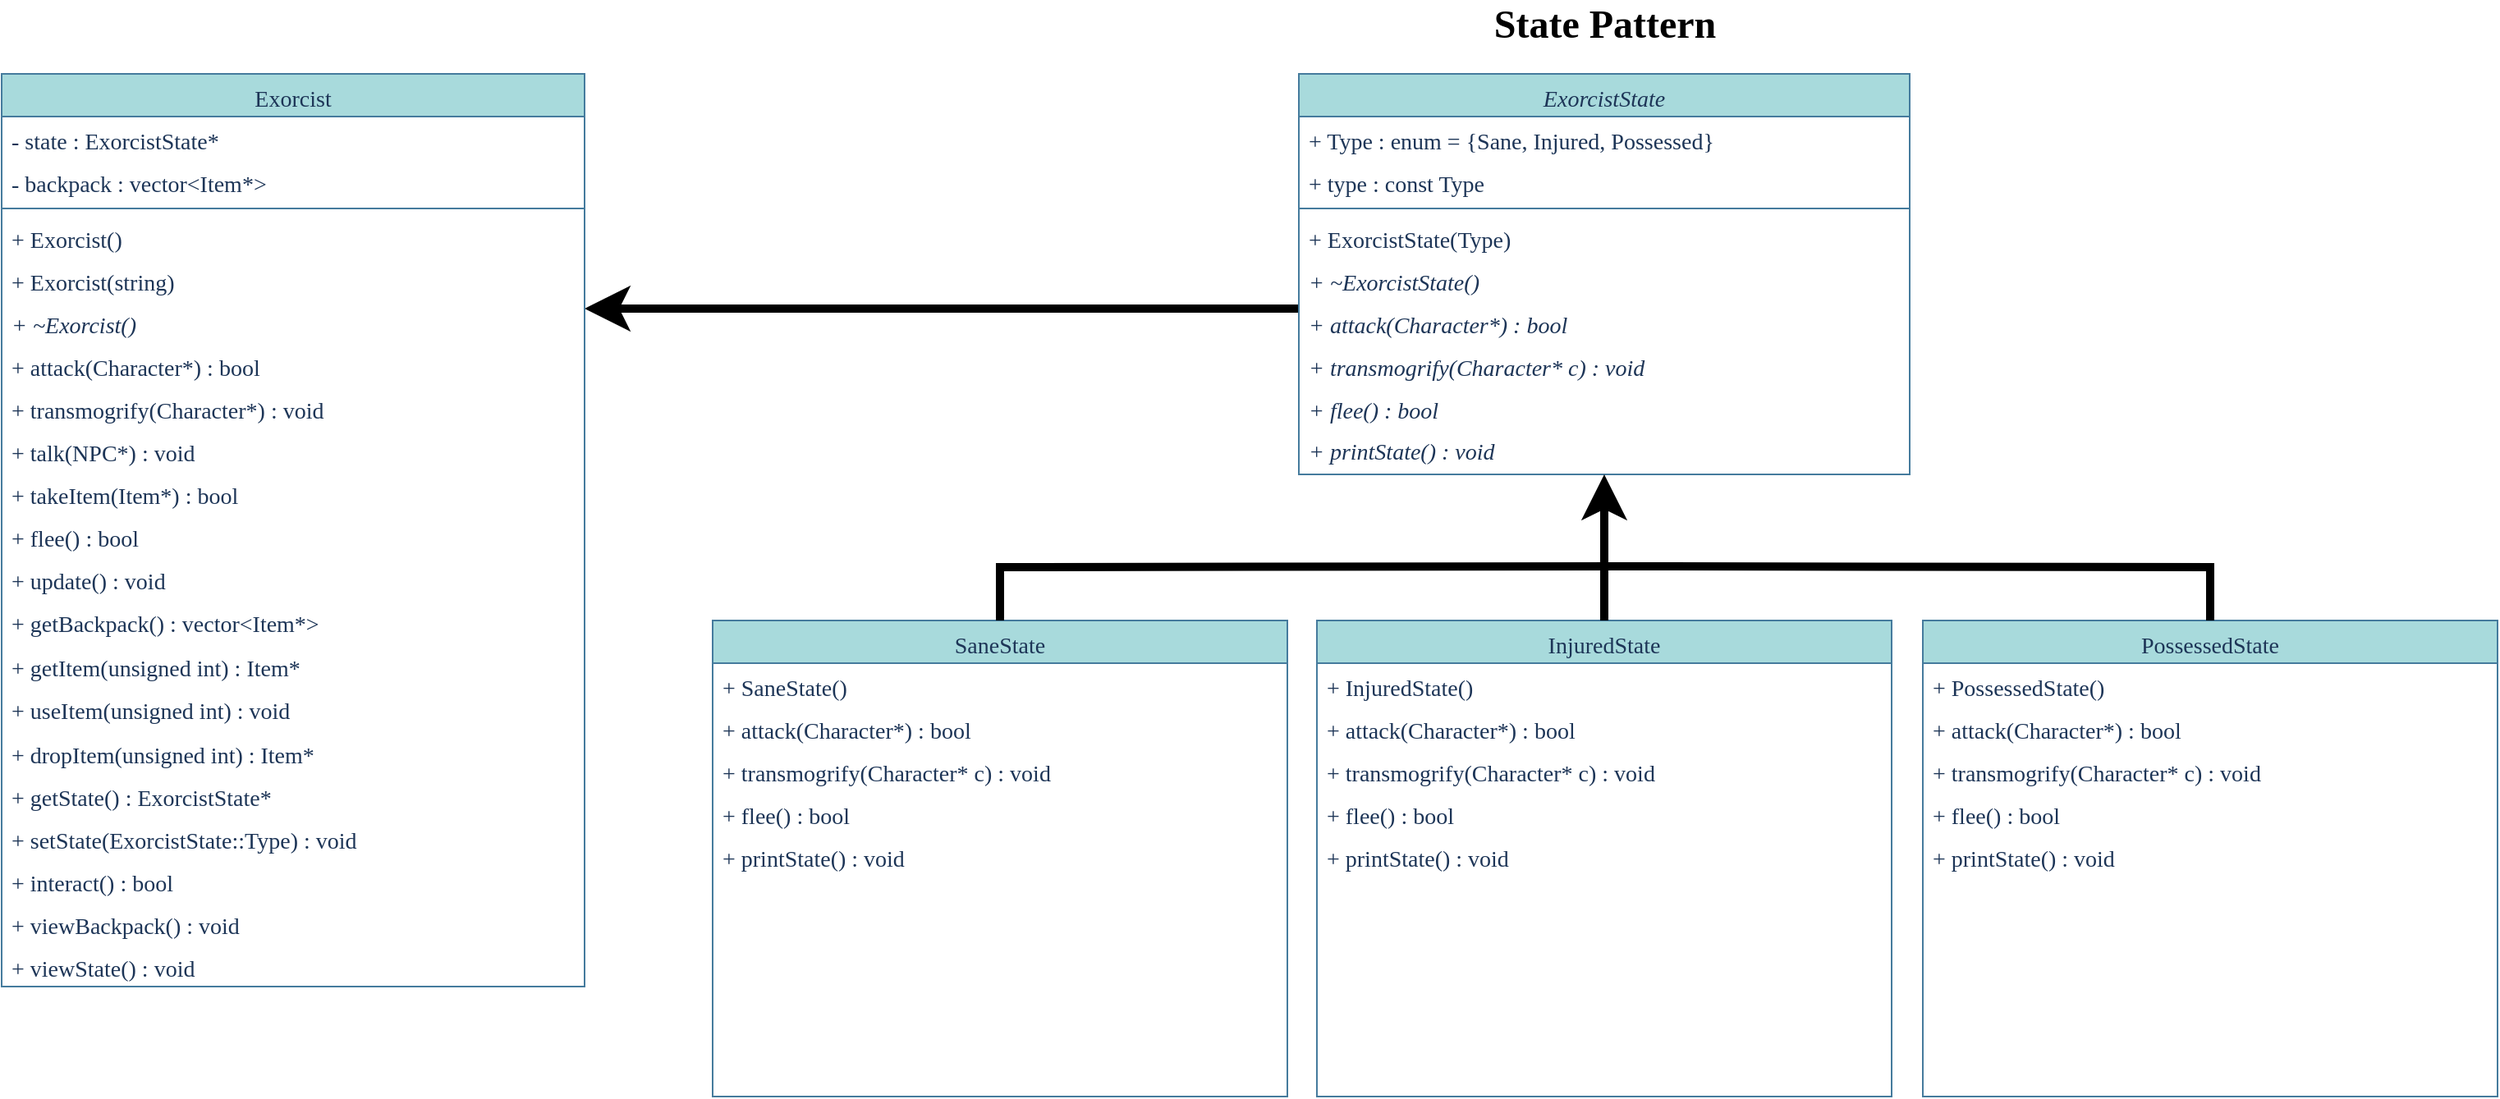 <mxfile version="15.8.7" type="device"><diagram id="C5RBs43oDa-KdzZeNtuy" name="Page-1"><mxGraphModel dx="813" dy="494" grid="0" gridSize="10" guides="1" tooltips="1" connect="1" arrows="1" fold="1" page="0" pageScale="1" pageWidth="827" pageHeight="1169" background="none" math="0" shadow="0"><root><mxCell id="WIyWlLk6GJQsqaUBKTNV-0"/><mxCell id="WIyWlLk6GJQsqaUBKTNV-1" parent="WIyWlLk6GJQsqaUBKTNV-0"/><mxCell id="durIOvbMBEpZfZe9ep9S-40" value="" style="endArrow=classic;endFill=1;endSize=12;html=1;rounded=0;edgeStyle=orthogonalEdgeStyle;strokeWidth=5;exitX=0;exitY=0.192;exitDx=0;exitDy=0;exitPerimeter=0;entryX=1;entryY=0.193;entryDx=0;entryDy=0;entryPerimeter=0;" parent="WIyWlLk6GJQsqaUBKTNV-1" edge="1" target="8Y_KJLKDaW1bK6jdMJo8-6" source="durIOvbMBEpZfZe9ep9S-5"><mxGeometry width="160" relative="1" as="geometry"><mxPoint x="818" y="176.0" as="sourcePoint"/><mxPoint x="431" y="204" as="targetPoint"/><Array as="points"/></mxGeometry></mxCell><mxCell id="durIOvbMBEpZfZe9ep9S-22" value="&lt;font color=&quot;#000000&quot; size=&quot;1&quot;&gt;&lt;b style=&quot;font-size: 24px&quot;&gt;State Pattern&lt;/b&gt;&lt;/font&gt;" style="text;html=1;resizable=0;autosize=1;align=center;verticalAlign=middle;points=[];rounded=0;fontFamily=Fira Code;" parent="WIyWlLk6GJQsqaUBKTNV-1" vertex="1"><mxGeometry x="894" y="45" width="202" height="22" as="geometry"/></mxCell><mxCell id="durIOvbMBEpZfZe9ep9S-2" value="ExorcistState" style="swimlane;fontStyle=2;align=center;verticalAlign=top;childLayout=stackLayout;horizontal=1;startSize=26;horizontalStack=0;resizeParent=1;resizeLast=0;collapsible=1;marginBottom=0;rounded=0;shadow=0;strokeWidth=1;fontSize=14;fontFamily=Fira Code;fillColor=#A8DADC;strokeColor=#457B9D;fontColor=#1D3557;" parent="WIyWlLk6GJQsqaUBKTNV-1" vertex="1"><mxGeometry x="809" y="86" width="372" height="244" as="geometry"><mxRectangle x="230" y="140" width="160" height="26" as="alternateBounds"/></mxGeometry></mxCell><mxCell id="mfgN3Thx5yHcKQJx6UDI-1" value="+ Type : enum = {Sane, Injured, Possessed}" style="text;align=left;verticalAlign=top;spacingLeft=4;spacingRight=4;overflow=hidden;rotatable=0;points=[[0,0.5],[1,0.5]];portConstraint=eastwest;fontSize=14;fontFamily=Fira Code;fontColor=#1D3557;" vertex="1" parent="durIOvbMBEpZfZe9ep9S-2"><mxGeometry y="26" width="372" height="26" as="geometry"/></mxCell><mxCell id="mfgN3Thx5yHcKQJx6UDI-3" value="+ type : const Type" style="text;align=left;verticalAlign=top;spacingLeft=4;spacingRight=4;overflow=hidden;rotatable=0;points=[[0,0.5],[1,0.5]];portConstraint=eastwest;fontSize=14;fontFamily=Fira Code;fontColor=#1D3557;" vertex="1" parent="durIOvbMBEpZfZe9ep9S-2"><mxGeometry y="52" width="372" height="26" as="geometry"/></mxCell><mxCell id="mfgN3Thx5yHcKQJx6UDI-0" value="" style="line;html=1;strokeWidth=1;align=left;verticalAlign=middle;spacingTop=-1;spacingLeft=3;spacingRight=3;rotatable=0;labelPosition=right;points=[];portConstraint=eastwest;fontSize=14;fontFamily=Fira Code;labelBackgroundColor=#F1FAEE;fillColor=#A8DADC;strokeColor=#457B9D;fontColor=#1D3557;" vertex="1" parent="durIOvbMBEpZfZe9ep9S-2"><mxGeometry y="78" width="372" height="8" as="geometry"/></mxCell><mxCell id="durIOvbMBEpZfZe9ep9S-3" value="+ ExorcistState(Type)" style="text;align=left;verticalAlign=top;spacingLeft=4;spacingRight=4;overflow=hidden;rotatable=0;points=[[0,0.5],[1,0.5]];portConstraint=eastwest;fontSize=14;fontFamily=Fira Code;fontColor=#1D3557;" parent="durIOvbMBEpZfZe9ep9S-2" vertex="1"><mxGeometry y="86" width="372" height="26" as="geometry"/></mxCell><mxCell id="durIOvbMBEpZfZe9ep9S-4" value="+ ~ExorcistState()" style="text;align=left;verticalAlign=top;spacingLeft=4;spacingRight=4;overflow=hidden;rotatable=0;points=[[0,0.5],[1,0.5]];portConstraint=eastwest;fontSize=14;fontFamily=Fira Code;fontColor=#1D3557;fontStyle=2" parent="durIOvbMBEpZfZe9ep9S-2" vertex="1"><mxGeometry y="112" width="372" height="26" as="geometry"/></mxCell><mxCell id="durIOvbMBEpZfZe9ep9S-5" value="+ attack(Character*) : bool" style="text;align=left;verticalAlign=top;spacingLeft=4;spacingRight=4;overflow=hidden;rotatable=0;points=[[0,0.5],[1,0.5]];portConstraint=eastwest;fontSize=14;fontFamily=Fira Code;fontColor=#1D3557;fontStyle=2" parent="durIOvbMBEpZfZe9ep9S-2" vertex="1"><mxGeometry y="138" width="372" height="26" as="geometry"/></mxCell><mxCell id="S8yrbNad_NO-pQbBbojh-4" value="+ transmogrify(Character* c) : void" style="text;align=left;verticalAlign=top;spacingLeft=4;spacingRight=4;overflow=hidden;rotatable=0;points=[[0,0.5],[1,0.5]];portConstraint=eastwest;fontSize=14;fontFamily=Fira Code;fontColor=#1D3557;fontStyle=2" parent="durIOvbMBEpZfZe9ep9S-2" vertex="1"><mxGeometry y="164" width="372" height="26" as="geometry"/></mxCell><mxCell id="durIOvbMBEpZfZe9ep9S-6" value="+ flee() : bool" style="text;align=left;verticalAlign=top;spacingLeft=4;spacingRight=4;overflow=hidden;rotatable=0;points=[[0,0.5],[1,0.5]];portConstraint=eastwest;fontSize=14;fontFamily=Fira Code;fontColor=#1D3557;fontStyle=2" parent="durIOvbMBEpZfZe9ep9S-2" vertex="1"><mxGeometry y="190" width="372" height="25" as="geometry"/></mxCell><mxCell id="mfgN3Thx5yHcKQJx6UDI-4" value="+ printState() : void" style="text;align=left;verticalAlign=top;spacingLeft=4;spacingRight=4;overflow=hidden;rotatable=0;points=[[0,0.5],[1,0.5]];portConstraint=eastwest;fontSize=14;fontFamily=Fira Code;fontColor=#1D3557;fontStyle=2" vertex="1" parent="durIOvbMBEpZfZe9ep9S-2"><mxGeometry y="215" width="372" height="26" as="geometry"/></mxCell><mxCell id="durIOvbMBEpZfZe9ep9S-7" value="SaneState" style="swimlane;fontStyle=0;align=center;verticalAlign=top;childLayout=stackLayout;horizontal=1;startSize=26;horizontalStack=0;resizeParent=1;resizeLast=0;collapsible=1;marginBottom=0;rounded=0;shadow=0;strokeWidth=1;fontSize=14;fontFamily=Fira Code;fillColor=#A8DADC;strokeColor=#457B9D;fontColor=#1D3557;" parent="WIyWlLk6GJQsqaUBKTNV-1" vertex="1"><mxGeometry x="452" y="419" width="350" height="290" as="geometry"><mxRectangle x="230" y="140" width="160" height="26" as="alternateBounds"/></mxGeometry></mxCell><mxCell id="durIOvbMBEpZfZe9ep9S-8" value="+ SaneState()" style="text;align=left;verticalAlign=top;spacingLeft=4;spacingRight=4;overflow=hidden;rotatable=0;points=[[0,0.5],[1,0.5]];portConstraint=eastwest;fontSize=14;fontFamily=Fira Code;fontColor=#1D3557;" parent="durIOvbMBEpZfZe9ep9S-7" vertex="1"><mxGeometry y="26" width="350" height="26" as="geometry"/></mxCell><mxCell id="durIOvbMBEpZfZe9ep9S-9" value="+ attack(Character*) : bool" style="text;align=left;verticalAlign=top;spacingLeft=4;spacingRight=4;overflow=hidden;rotatable=0;points=[[0,0.5],[1,0.5]];portConstraint=eastwest;fontSize=14;fontFamily=Fira Code;fontColor=#1D3557;fontStyle=0" parent="durIOvbMBEpZfZe9ep9S-7" vertex="1"><mxGeometry y="52" width="350" height="26" as="geometry"/></mxCell><mxCell id="S8yrbNad_NO-pQbBbojh-1" value="+ transmogrify(Character* c) : void" style="text;align=left;verticalAlign=top;spacingLeft=4;spacingRight=4;overflow=hidden;rotatable=0;points=[[0,0.5],[1,0.5]];portConstraint=eastwest;fontSize=14;fontFamily=Fira Code;fontColor=#1D3557;fontStyle=0" parent="durIOvbMBEpZfZe9ep9S-7" vertex="1"><mxGeometry y="78" width="350" height="26" as="geometry"/></mxCell><mxCell id="durIOvbMBEpZfZe9ep9S-10" value="+ flee() : bool" style="text;align=left;verticalAlign=top;spacingLeft=4;spacingRight=4;overflow=hidden;rotatable=0;points=[[0,0.5],[1,0.5]];portConstraint=eastwest;fontSize=14;fontFamily=Fira Code;fontColor=#1D3557;fontStyle=0" parent="durIOvbMBEpZfZe9ep9S-7" vertex="1"><mxGeometry y="104" width="350" height="26" as="geometry"/></mxCell><mxCell id="mfgN3Thx5yHcKQJx6UDI-5" value="+ printState() : void" style="text;align=left;verticalAlign=top;spacingLeft=4;spacingRight=4;overflow=hidden;rotatable=0;points=[[0,0.5],[1,0.5]];portConstraint=eastwest;fontSize=14;fontFamily=Fira Code;fontColor=#1D3557;fontStyle=0" vertex="1" parent="durIOvbMBEpZfZe9ep9S-7"><mxGeometry y="130" width="350" height="26" as="geometry"/></mxCell><mxCell id="durIOvbMBEpZfZe9ep9S-11" value="PossessedState" style="swimlane;fontStyle=0;align=center;verticalAlign=top;childLayout=stackLayout;horizontal=1;startSize=26;horizontalStack=0;resizeParent=1;resizeLast=0;collapsible=1;marginBottom=0;rounded=0;shadow=0;strokeWidth=1;fontSize=14;fontFamily=Fira Code;fillColor=#A8DADC;strokeColor=#457B9D;fontColor=#1D3557;" parent="WIyWlLk6GJQsqaUBKTNV-1" vertex="1"><mxGeometry x="1189" y="419" width="350" height="290" as="geometry"><mxRectangle x="230" y="140" width="160" height="26" as="alternateBounds"/></mxGeometry></mxCell><mxCell id="durIOvbMBEpZfZe9ep9S-12" value="+ PossessedState()" style="text;align=left;verticalAlign=top;spacingLeft=4;spacingRight=4;overflow=hidden;rotatable=0;points=[[0,0.5],[1,0.5]];portConstraint=eastwest;fontSize=14;fontFamily=Fira Code;fontColor=#1D3557;" parent="durIOvbMBEpZfZe9ep9S-11" vertex="1"><mxGeometry y="26" width="350" height="26" as="geometry"/></mxCell><mxCell id="durIOvbMBEpZfZe9ep9S-13" value="+ attack(Character*) : bool" style="text;align=left;verticalAlign=top;spacingLeft=4;spacingRight=4;overflow=hidden;rotatable=0;points=[[0,0.5],[1,0.5]];portConstraint=eastwest;fontSize=14;fontFamily=Fira Code;fontColor=#1D3557;fontStyle=0" parent="durIOvbMBEpZfZe9ep9S-11" vertex="1"><mxGeometry y="52" width="350" height="26" as="geometry"/></mxCell><mxCell id="S8yrbNad_NO-pQbBbojh-3" value="+ transmogrify(Character* c) : void" style="text;align=left;verticalAlign=top;spacingLeft=4;spacingRight=4;overflow=hidden;rotatable=0;points=[[0,0.5],[1,0.5]];portConstraint=eastwest;fontSize=14;fontFamily=Fira Code;fontColor=#1D3557;fontStyle=0" parent="durIOvbMBEpZfZe9ep9S-11" vertex="1"><mxGeometry y="78" width="350" height="26" as="geometry"/></mxCell><mxCell id="durIOvbMBEpZfZe9ep9S-14" value="+ flee() : bool" style="text;align=left;verticalAlign=top;spacingLeft=4;spacingRight=4;overflow=hidden;rotatable=0;points=[[0,0.5],[1,0.5]];portConstraint=eastwest;fontSize=14;fontFamily=Fira Code;fontColor=#1D3557;fontStyle=0" parent="durIOvbMBEpZfZe9ep9S-11" vertex="1"><mxGeometry y="104" width="350" height="26" as="geometry"/></mxCell><mxCell id="mfgN3Thx5yHcKQJx6UDI-7" value="+ printState() : void" style="text;align=left;verticalAlign=top;spacingLeft=4;spacingRight=4;overflow=hidden;rotatable=0;points=[[0,0.5],[1,0.5]];portConstraint=eastwest;fontSize=14;fontFamily=Fira Code;fontColor=#1D3557;fontStyle=0" vertex="1" parent="durIOvbMBEpZfZe9ep9S-11"><mxGeometry y="130" width="350" height="26" as="geometry"/></mxCell><mxCell id="durIOvbMBEpZfZe9ep9S-15" value="InjuredState" style="swimlane;fontStyle=0;align=center;verticalAlign=top;childLayout=stackLayout;horizontal=1;startSize=26;horizontalStack=0;resizeParent=1;resizeLast=0;collapsible=1;marginBottom=0;rounded=0;shadow=0;strokeWidth=1;fontSize=14;fontFamily=Fira Code;fillColor=#A8DADC;strokeColor=#457B9D;fontColor=#1D3557;" parent="WIyWlLk6GJQsqaUBKTNV-1" vertex="1"><mxGeometry x="820" y="419" width="350" height="290" as="geometry"><mxRectangle x="230" y="140" width="160" height="26" as="alternateBounds"/></mxGeometry></mxCell><mxCell id="durIOvbMBEpZfZe9ep9S-16" value="+ InjuredState()" style="text;align=left;verticalAlign=top;spacingLeft=4;spacingRight=4;overflow=hidden;rotatable=0;points=[[0,0.5],[1,0.5]];portConstraint=eastwest;fontSize=14;fontFamily=Fira Code;fontColor=#1D3557;" parent="durIOvbMBEpZfZe9ep9S-15" vertex="1"><mxGeometry y="26" width="350" height="26" as="geometry"/></mxCell><mxCell id="durIOvbMBEpZfZe9ep9S-17" value="+ attack(Character*) : bool" style="text;align=left;verticalAlign=top;spacingLeft=4;spacingRight=4;overflow=hidden;rotatable=0;points=[[0,0.5],[1,0.5]];portConstraint=eastwest;fontSize=14;fontFamily=Fira Code;fontColor=#1D3557;fontStyle=0" parent="durIOvbMBEpZfZe9ep9S-15" vertex="1"><mxGeometry y="52" width="350" height="26" as="geometry"/></mxCell><mxCell id="S8yrbNad_NO-pQbBbojh-2" value="+ transmogrify(Character* c) : void" style="text;align=left;verticalAlign=top;spacingLeft=4;spacingRight=4;overflow=hidden;rotatable=0;points=[[0,0.5],[1,0.5]];portConstraint=eastwest;fontSize=14;fontFamily=Fira Code;fontColor=#1D3557;fontStyle=0" parent="durIOvbMBEpZfZe9ep9S-15" vertex="1"><mxGeometry y="78" width="350" height="26" as="geometry"/></mxCell><mxCell id="durIOvbMBEpZfZe9ep9S-18" value="+ flee() : bool" style="text;align=left;verticalAlign=top;spacingLeft=4;spacingRight=4;overflow=hidden;rotatable=0;points=[[0,0.5],[1,0.5]];portConstraint=eastwest;fontSize=14;fontFamily=Fira Code;fontColor=#1D3557;fontStyle=0" parent="durIOvbMBEpZfZe9ep9S-15" vertex="1"><mxGeometry y="104" width="350" height="26" as="geometry"/></mxCell><mxCell id="mfgN3Thx5yHcKQJx6UDI-6" value="+ printState() : void" style="text;align=left;verticalAlign=top;spacingLeft=4;spacingRight=4;overflow=hidden;rotatable=0;points=[[0,0.5],[1,0.5]];portConstraint=eastwest;fontSize=14;fontFamily=Fira Code;fontColor=#1D3557;fontStyle=0" vertex="1" parent="durIOvbMBEpZfZe9ep9S-15"><mxGeometry y="130" width="350" height="26" as="geometry"/></mxCell><mxCell id="durIOvbMBEpZfZe9ep9S-19" value="" style="endArrow=classic;endFill=1;endSize=12;html=1;rounded=0;edgeStyle=orthogonalEdgeStyle;strokeColor=#000000;strokeWidth=5;exitX=0.5;exitY=0;exitDx=0;exitDy=0;entryX=0.5;entryY=1;entryDx=0;entryDy=0;" parent="WIyWlLk6GJQsqaUBKTNV-1" source="durIOvbMBEpZfZe9ep9S-15" target="durIOvbMBEpZfZe9ep9S-2" edge="1"><mxGeometry x="452" y="86" width="160" as="geometry"><mxPoint x="999.01" y="353" as="sourcePoint"/><mxPoint x="982" y="288" as="targetPoint"/></mxGeometry></mxCell><mxCell id="durIOvbMBEpZfZe9ep9S-20" value="" style="endArrow=none;endFill=0;endSize=12;html=1;rounded=0;strokeColor=#000000;strokeWidth=5;edgeStyle=orthogonalEdgeStyle;entryX=0.5;entryY=0;entryDx=0;entryDy=0;" parent="WIyWlLk6GJQsqaUBKTNV-1" target="durIOvbMBEpZfZe9ep9S-7" edge="1"><mxGeometry x="452" y="152" width="160" as="geometry"><mxPoint x="1004" y="386" as="sourcePoint"/><mxPoint x="625.06" y="419" as="targetPoint"/></mxGeometry></mxCell><mxCell id="durIOvbMBEpZfZe9ep9S-21" value="" style="endArrow=none;endFill=0;endSize=12;html=1;rounded=0;strokeColor=#000000;strokeWidth=5;edgeStyle=orthogonalEdgeStyle;entryX=0.5;entryY=0;entryDx=0;entryDy=0;" parent="WIyWlLk6GJQsqaUBKTNV-1" target="durIOvbMBEpZfZe9ep9S-11" edge="1"><mxGeometry x="452" y="152" width="160" as="geometry"><mxPoint x="994" y="386" as="sourcePoint"/><mxPoint x="1368" y="419" as="targetPoint"/></mxGeometry></mxCell><mxCell id="8Y_KJLKDaW1bK6jdMJo8-0" value="Exorcist" style="swimlane;fontStyle=0;align=center;verticalAlign=top;childLayout=stackLayout;horizontal=1;startSize=26;horizontalStack=0;resizeParent=1;resizeLast=0;collapsible=1;marginBottom=0;shadow=0;strokeWidth=1;fontSize=14;fontFamily=Fira Code;fillColor=#A8DADC;strokeColor=#457B9D;fontColor=#1D3557;" parent="WIyWlLk6GJQsqaUBKTNV-1" vertex="1"><mxGeometry x="19" y="86" width="355" height="556" as="geometry"><mxRectangle x="230" y="140" width="160" height="26" as="alternateBounds"/></mxGeometry></mxCell><mxCell id="8Y_KJLKDaW1bK6jdMJo8-1" value="- state : ExorcistState*" style="text;align=left;verticalAlign=top;spacingLeft=4;spacingRight=4;overflow=hidden;rotatable=0;points=[[0,0.5],[1,0.5]];portConstraint=eastwest;fontSize=14;fontFamily=Fira Code;fontColor=#1D3557;" parent="8Y_KJLKDaW1bK6jdMJo8-0" vertex="1"><mxGeometry y="26" width="355" height="26" as="geometry"/></mxCell><mxCell id="8Y_KJLKDaW1bK6jdMJo8-2" value="- backpack : vector&lt;Item*&gt;" style="text;align=left;verticalAlign=top;spacingLeft=4;spacingRight=4;overflow=hidden;rotatable=0;points=[[0,0.5],[1,0.5]];portConstraint=eastwest;fontSize=14;fontFamily=Fira Code;fontColor=#1D3557;" parent="8Y_KJLKDaW1bK6jdMJo8-0" vertex="1"><mxGeometry y="52" width="355" height="26" as="geometry"/></mxCell><mxCell id="8Y_KJLKDaW1bK6jdMJo8-3" value="" style="line;html=1;strokeWidth=1;align=left;verticalAlign=middle;spacingTop=-1;spacingLeft=3;spacingRight=3;rotatable=0;labelPosition=right;points=[];portConstraint=eastwest;fontSize=14;fontFamily=Fira Code;labelBackgroundColor=#F1FAEE;fillColor=#A8DADC;strokeColor=#457B9D;fontColor=#1D3557;" parent="8Y_KJLKDaW1bK6jdMJo8-0" vertex="1"><mxGeometry y="78" width="355" height="8" as="geometry"/></mxCell><mxCell id="8Y_KJLKDaW1bK6jdMJo8-4" value="+ Exorcist()" style="text;align=left;verticalAlign=top;spacingLeft=4;spacingRight=4;overflow=hidden;rotatable=0;points=[[0,0.5],[1,0.5]];portConstraint=eastwest;fontSize=14;fontFamily=Fira Code;fontColor=#1D3557;" parent="8Y_KJLKDaW1bK6jdMJo8-0" vertex="1"><mxGeometry y="86" width="355" height="26" as="geometry"/></mxCell><mxCell id="8Y_KJLKDaW1bK6jdMJo8-5" value="+ Exorcist(string)" style="text;align=left;verticalAlign=top;spacingLeft=4;spacingRight=4;overflow=hidden;rotatable=0;points=[[0,0.5],[1,0.5]];portConstraint=eastwest;fontSize=14;fontFamily=Fira Code;fontColor=#1D3557;" parent="8Y_KJLKDaW1bK6jdMJo8-0" vertex="1"><mxGeometry y="112" width="355" height="26" as="geometry"/></mxCell><mxCell id="8Y_KJLKDaW1bK6jdMJo8-6" value="+ ~Exorcist()" style="text;align=left;verticalAlign=top;spacingLeft=4;spacingRight=4;overflow=hidden;rotatable=0;points=[[0,0.5],[1,0.5]];portConstraint=eastwest;fontSize=14;fontFamily=Fira Code;fontColor=#1D3557;fontStyle=2;" parent="8Y_KJLKDaW1bK6jdMJo8-0" vertex="1"><mxGeometry y="138" width="355" height="26" as="geometry"/></mxCell><mxCell id="8Y_KJLKDaW1bK6jdMJo8-7" value="+ attack(Character*) : bool" style="text;align=left;verticalAlign=top;spacingLeft=4;spacingRight=4;overflow=hidden;rotatable=0;points=[[0,0.5],[1,0.5]];portConstraint=eastwest;fontSize=14;fontFamily=Fira Code;fontColor=#1D3557;fontStyle=0;" parent="8Y_KJLKDaW1bK6jdMJo8-0" vertex="1"><mxGeometry y="164" width="355" height="26" as="geometry"/></mxCell><mxCell id="8Y_KJLKDaW1bK6jdMJo8-8" value="+ transmogrify(Character*) : void" style="text;align=left;verticalAlign=top;spacingLeft=4;spacingRight=4;overflow=hidden;rotatable=0;points=[[0,0.5],[1,0.5]];portConstraint=eastwest;fontSize=14;fontFamily=Fira Code;fontColor=#1D3557;fontStyle=0;" parent="8Y_KJLKDaW1bK6jdMJo8-0" vertex="1"><mxGeometry y="190" width="355" height="26" as="geometry"/></mxCell><mxCell id="RBJrudsiTKI_pHc0iXDr-3" value="+ talk(NPC*) : void" style="text;align=left;verticalAlign=top;spacingLeft=4;spacingRight=4;overflow=hidden;rotatable=0;points=[[0,0.5],[1,0.5]];portConstraint=eastwest;fontSize=14;fontFamily=Fira Code;fontColor=#1D3557;fontStyle=0;" parent="8Y_KJLKDaW1bK6jdMJo8-0" vertex="1"><mxGeometry y="216" width="355" height="26" as="geometry"/></mxCell><mxCell id="RBJrudsiTKI_pHc0iXDr-2" value="+ takeItem(Item*) : bool" style="text;align=left;verticalAlign=top;spacingLeft=4;spacingRight=4;overflow=hidden;rotatable=0;points=[[0,0.5],[1,0.5]];portConstraint=eastwest;fontSize=14;fontFamily=Fira Code;fontColor=#1D3557;fontStyle=0;" parent="8Y_KJLKDaW1bK6jdMJo8-0" vertex="1"><mxGeometry y="242" width="355" height="26" as="geometry"/></mxCell><mxCell id="8Y_KJLKDaW1bK6jdMJo8-17" value="+ flee() : bool" style="text;align=left;verticalAlign=top;spacingLeft=4;spacingRight=4;overflow=hidden;rotatable=0;points=[[0,0.5],[1,0.5]];portConstraint=eastwest;fontSize=14;fontFamily=Fira Code;fontColor=#1D3557;fontStyle=0;" parent="8Y_KJLKDaW1bK6jdMJo8-0" vertex="1"><mxGeometry y="268" width="355" height="26" as="geometry"/></mxCell><mxCell id="mfgN3Thx5yHcKQJx6UDI-2" value="+ update() : void" style="text;align=left;verticalAlign=top;spacingLeft=4;spacingRight=4;overflow=hidden;rotatable=0;points=[[0,0.5],[1,0.5]];portConstraint=eastwest;fontSize=14;fontFamily=Fira Code;fontColor=#1D3557;fontStyle=0;" vertex="1" parent="8Y_KJLKDaW1bK6jdMJo8-0"><mxGeometry y="294" width="355" height="26" as="geometry"/></mxCell><mxCell id="RBJrudsiTKI_pHc0iXDr-0" value="+ getBackpack() : vector&lt;Item*&gt;" style="text;align=left;verticalAlign=top;spacingLeft=4;spacingRight=4;overflow=hidden;rotatable=0;points=[[0,0.5],[1,0.5]];portConstraint=eastwest;fontSize=14;fontFamily=Fira Code;fontColor=#1D3557;" parent="8Y_KJLKDaW1bK6jdMJo8-0" vertex="1"><mxGeometry y="320" width="355" height="27" as="geometry"/></mxCell><mxCell id="8Y_KJLKDaW1bK6jdMJo8-10" value="+ getItem(unsigned int) : Item*" style="text;align=left;verticalAlign=top;spacingLeft=4;spacingRight=4;overflow=hidden;rotatable=0;points=[[0,0.5],[1,0.5]];portConstraint=eastwest;fontSize=14;fontFamily=Fira Code;fontColor=#1D3557;" parent="8Y_KJLKDaW1bK6jdMJo8-0" vertex="1"><mxGeometry y="347" width="355" height="26" as="geometry"/></mxCell><mxCell id="RBJrudsiTKI_pHc0iXDr-1" value="+ useItem(unsigned int) : void" style="text;align=left;verticalAlign=top;spacingLeft=4;spacingRight=4;overflow=hidden;rotatable=0;points=[[0,0.5],[1,0.5]];portConstraint=eastwest;fontSize=14;fontFamily=Fira Code;fontColor=#1D3557;" parent="8Y_KJLKDaW1bK6jdMJo8-0" vertex="1"><mxGeometry y="373" width="355" height="27" as="geometry"/></mxCell><mxCell id="8Y_KJLKDaW1bK6jdMJo8-12" value="+ dropItem(unsigned int) : Item*" style="text;align=left;verticalAlign=top;spacingLeft=4;spacingRight=4;overflow=hidden;rotatable=0;points=[[0,0.5],[1,0.5]];portConstraint=eastwest;fontSize=14;fontFamily=Fira Code;fontColor=#1D3557;" parent="8Y_KJLKDaW1bK6jdMJo8-0" vertex="1"><mxGeometry y="400" width="355" height="26" as="geometry"/></mxCell><mxCell id="8Y_KJLKDaW1bK6jdMJo8-13" value="+ getState() : ExorcistState*" style="text;align=left;verticalAlign=top;spacingLeft=4;spacingRight=4;overflow=hidden;rotatable=0;points=[[0,0.5],[1,0.5]];portConstraint=eastwest;fontSize=14;fontFamily=Fira Code;fontColor=#1D3557;" parent="8Y_KJLKDaW1bK6jdMJo8-0" vertex="1"><mxGeometry y="426" width="355" height="26" as="geometry"/></mxCell><mxCell id="8Y_KJLKDaW1bK6jdMJo8-14" value="+ setState(ExorcistState::Type) : void" style="text;align=left;verticalAlign=top;spacingLeft=4;spacingRight=4;overflow=hidden;rotatable=0;points=[[0,0.5],[1,0.5]];portConstraint=eastwest;fontSize=14;fontFamily=Fira Code;fontColor=#1D3557;" parent="8Y_KJLKDaW1bK6jdMJo8-0" vertex="1"><mxGeometry y="452" width="355" height="26" as="geometry"/></mxCell><mxCell id="8Y_KJLKDaW1bK6jdMJo8-9" value="+ interact() : bool" style="text;align=left;verticalAlign=top;spacingLeft=4;spacingRight=4;overflow=hidden;rotatable=0;points=[[0,0.5],[1,0.5]];portConstraint=eastwest;fontSize=14;fontFamily=Fira Code;fontColor=#1D3557;" parent="8Y_KJLKDaW1bK6jdMJo8-0" vertex="1"><mxGeometry y="478" width="355" height="26" as="geometry"/></mxCell><mxCell id="8Y_KJLKDaW1bK6jdMJo8-16" value="+ viewBackpack() : void" style="text;align=left;verticalAlign=top;spacingLeft=4;spacingRight=4;overflow=hidden;rotatable=0;points=[[0,0.5],[1,0.5]];portConstraint=eastwest;fontSize=14;fontFamily=Fira Code;fontColor=#1D3557;" parent="8Y_KJLKDaW1bK6jdMJo8-0" vertex="1"><mxGeometry y="504" width="355" height="26" as="geometry"/></mxCell><mxCell id="8Y_KJLKDaW1bK6jdMJo8-15" value="+ viewState() : void" style="text;align=left;verticalAlign=top;spacingLeft=4;spacingRight=4;overflow=hidden;rotatable=0;points=[[0,0.5],[1,0.5]];portConstraint=eastwest;fontSize=14;fontFamily=Fira Code;fontColor=#1D3557;" parent="8Y_KJLKDaW1bK6jdMJo8-0" vertex="1"><mxGeometry y="530" width="355" height="26" as="geometry"/></mxCell></root></mxGraphModel></diagram></mxfile>